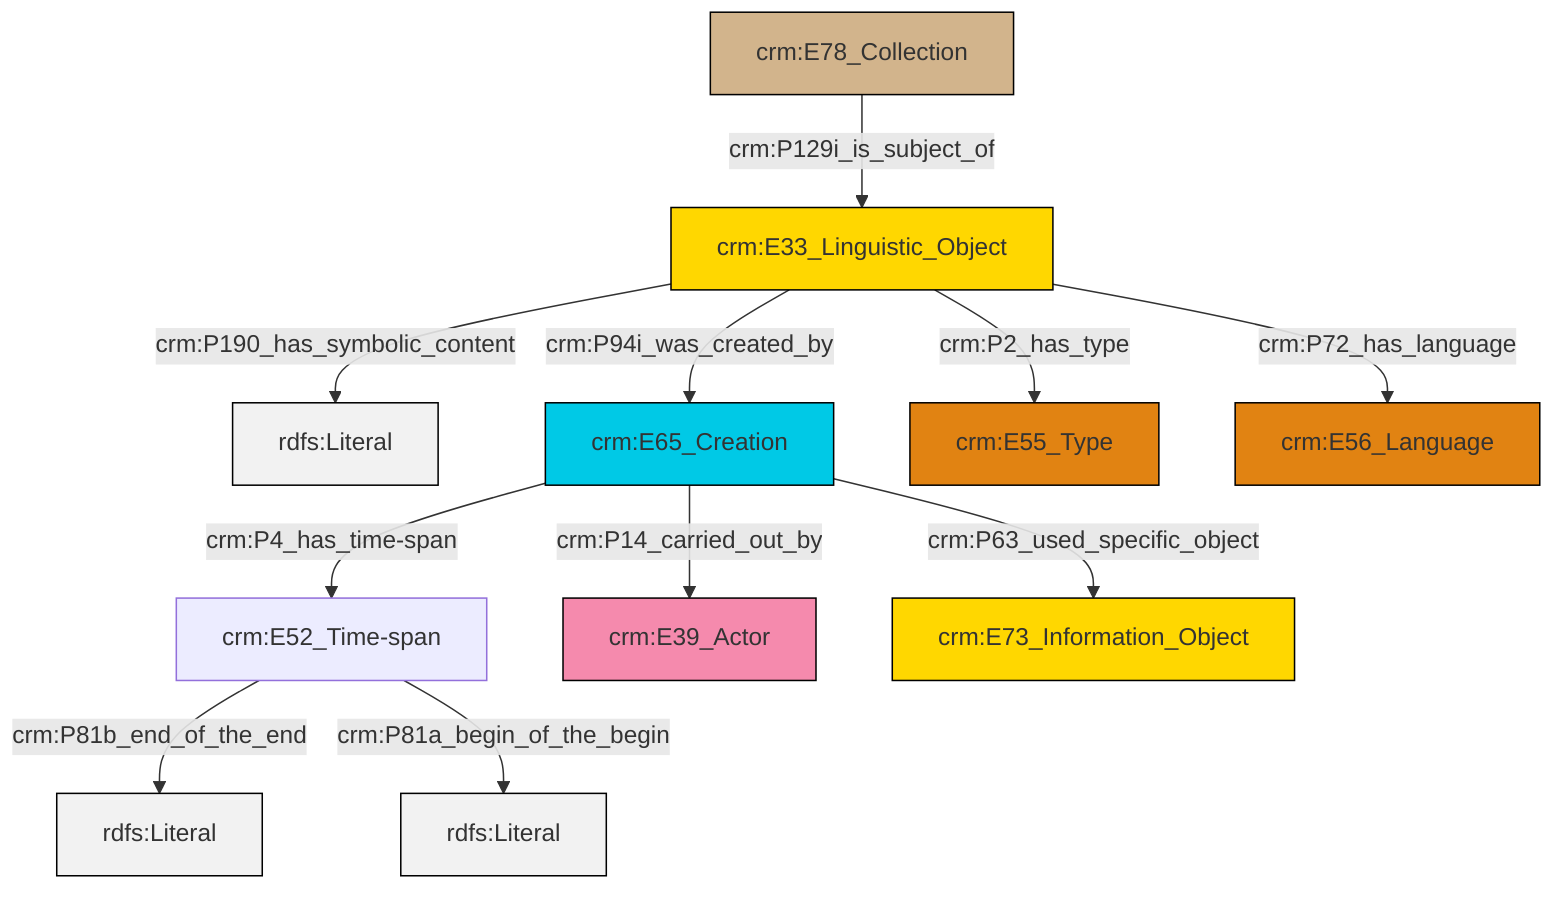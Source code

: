 graph TD
classDef Literal fill:#f2f2f2,stroke:#000000;
classDef CRM_Entity fill:#FFFFFF,stroke:#000000;
classDef Temporal_Entity fill:#00C9E6, stroke:#000000;
classDef Type fill:#E18312, stroke:#000000;
classDef Time-Span fill:#2C9C91, stroke:#000000;
classDef Appellation fill:#FFEB7F, stroke:#000000;
classDef Place fill:#008836, stroke:#000000;
classDef Persistent_Item fill:#B266B2, stroke:#000000;
classDef Conceptual_Object fill:#FFD700, stroke:#000000;
classDef Physical_Thing fill:#D2B48C, stroke:#000000;
classDef Actor fill:#f58aad, stroke:#000000;
classDef PC_Classes fill:#4ce600, stroke:#000000;
classDef Multi fill:#cccccc,stroke:#000000;

2["crm:E33_Linguistic_Object"]:::Conceptual_Object -->|crm:P190_has_symbolic_content| 3[rdfs:Literal]:::Literal
0["crm:E52_Time-span"]:::Default -->|crm:P81b_end_of_the_end| 4[rdfs:Literal]:::Literal
5["crm:E65_Creation"]:::Temporal_Entity -->|crm:P14_carried_out_by| 7["crm:E39_Actor"]:::Actor
2["crm:E33_Linguistic_Object"]:::Conceptual_Object -->|crm:P2_has_type| 8["crm:E55_Type"]:::Type
5["crm:E65_Creation"]:::Temporal_Entity -->|crm:P63_used_specific_object| 14["crm:E73_Information_Object"]:::Conceptual_Object
12["crm:E78_Collection"]:::Physical_Thing -->|crm:P129i_is_subject_of| 2["crm:E33_Linguistic_Object"]:::Conceptual_Object
2["crm:E33_Linguistic_Object"]:::Conceptual_Object -->|crm:P72_has_language| 10["crm:E56_Language"]:::Type
5["crm:E65_Creation"]:::Temporal_Entity -->|crm:P4_has_time-span| 0["crm:E52_Time-span"]:::Default
2["crm:E33_Linguistic_Object"]:::Conceptual_Object -->|crm:P94i_was_created_by| 5["crm:E65_Creation"]:::Temporal_Entity
0["crm:E52_Time-span"]:::Default -->|crm:P81a_begin_of_the_begin| 18[rdfs:Literal]:::Literal